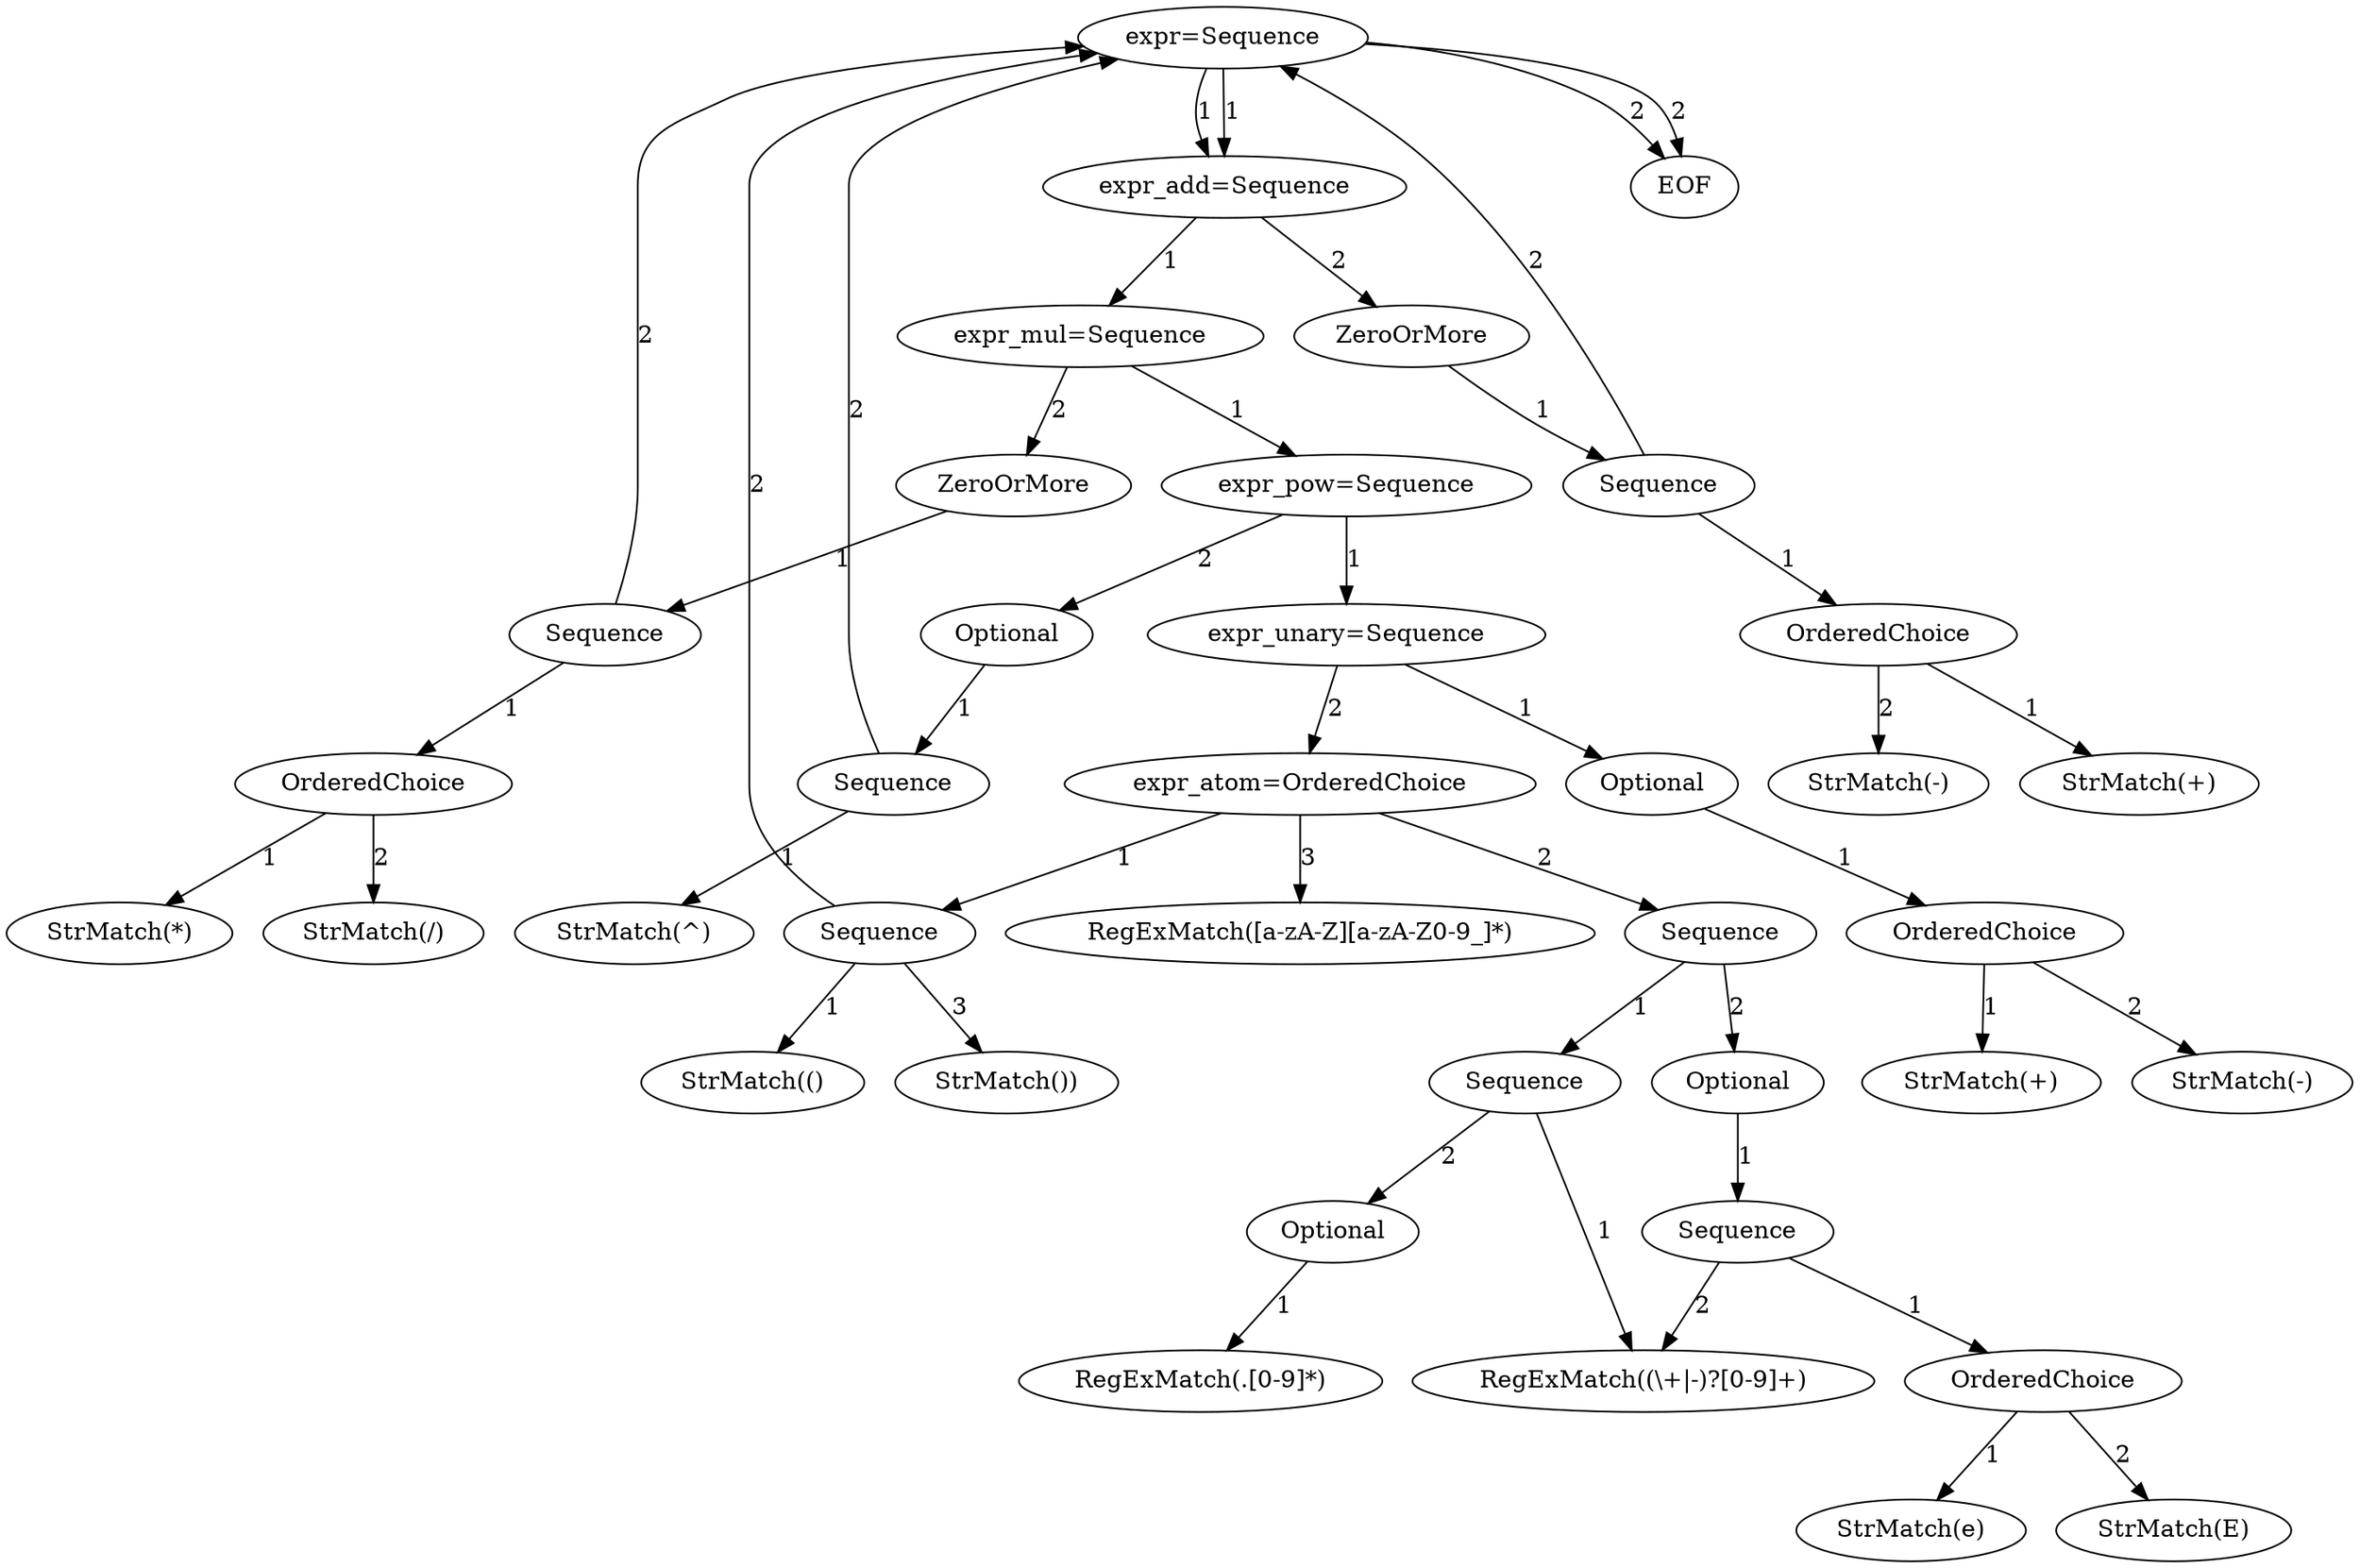 digraph arpeggio_graph {
1880125134496 [label="expr=Sequence"];
1880125134496->1880125135888 [label="1"]

1880125135888 [label="expr_add=Sequence"];
1880125135888->1880125139008 [label="1"]

1880125139008 [label="expr_mul=Sequence"];
1880125139008->1880125140064 [label="1"]

1880125140064 [label="expr_pow=Sequence"];
1880125140064->1880125142896 [label="1"]

1880125142896 [label="expr_unary=Sequence"];
1880125142896->1880125142032 [label="1"]

1880125142032 [label="Optional"];
1880125142032->1880123416864 [label="1"]

1880123416864 [label="OrderedChoice"];
1880123416864->1880125246688 [label="1"]

1880125246688 [label="StrMatch(+)"];
1880123416864->1880123825504 [label="2"]

1880123825504 [label="StrMatch(-)"];
1880125142896->1880125246736 [label="2"]

1880125246736 [label="expr_atom=OrderedChoice"];
1880125246736->1880125246832 [label="1"]

1880125246832 [label="Sequence"];
1880125246832->1880125246928 [label="1"]

1880125246928 [label="StrMatch(()"];
1880125246832->1880125134496 [label="2"]

1880125134496 [label="expr=Sequence"];
1880125134496->1880125135888 [label="1"]

1880125134496->1880125136032 [label="2"]

1880125136032 [label="EOF"];
1880125246832->1880125246976 [label="3"]

1880125246976 [label="StrMatch())"];
1880125246736->1880125246880 [label="2"]

1880125246880 [label="Sequence"];
1880125246880->1880125247072 [label="1"]

1880125247072 [label="Sequence"];
1880125247072->1880125129792 [label="1"]

1880125129792 [label="RegExMatch((\\+|-)?[0-9]+)"];
1880125247072->1880125132096 [label="2"]

1880125132096 [label="Optional"];
1880125132096->1880125130752 [label="1"]

1880125130752 [label="RegExMatch(.[0-9]*)"];
1880125246880->1880125133152 [label="2"]

1880125133152 [label="Optional"];
1880125133152->1880123580752 [label="1"]

1880123580752 [label="Sequence"];
1880123580752->1880125247264 [label="1"]

1880125247264 [label="OrderedChoice"];
1880125247264->1880125247312 [label="1"]

1880125247312 [label="StrMatch(e)"];
1880125247264->1880125247552 [label="2"]

1880125247552 [label="StrMatch(E)"];
1880123580752->1880125129792 [label="2"]

1880125246736->1880125129936 [label="3"]

1880125129936 [label="RegExMatch([a-zA-Z][a-zA-Z0-9_]*)"];
1880125140064->1880125139872 [label="2"]

1880125139872 [label="Optional"];
1880125139872->1880125141888 [label="1"]

1880125141888 [label="Sequence"];
1880125141888->1880125246640 [label="1"]

1880125246640 [label="StrMatch(^)"];
1880125141888->1880125134496 [label="2"]

1880125139008->1880125137904 [label="2"]

1880125137904 [label="ZeroOrMore"];
1880125137904->1880125139440 [label="1"]

1880125139440 [label="Sequence"];
1880125139440->1880125246592 [label="1"]

1880125246592 [label="OrderedChoice"];
1880125246592->1880125247456 [label="1"]

1880125247456 [label="StrMatch(*)"];
1880125246592->1880125247216 [label="2"]

1880125247216 [label="StrMatch(/)"];
1880125139440->1880125134496 [label="2"]

1880125135888->1880125135504 [label="2"]

1880125135504 [label="ZeroOrMore"];
1880125135504->1880125136320 [label="1"]

1880125136320 [label="Sequence"];
1880125136320->1880125140208 [label="1"]

1880125140208 [label="OrderedChoice"];
1880125140208->1880125247504 [label="1"]

1880125247504 [label="StrMatch(+)"];
1880125140208->1880125247360 [label="2"]

1880125247360 [label="StrMatch(-)"];
1880125136320->1880125134496 [label="2"]

1880125134496->1880125136032 [label="2"]

}